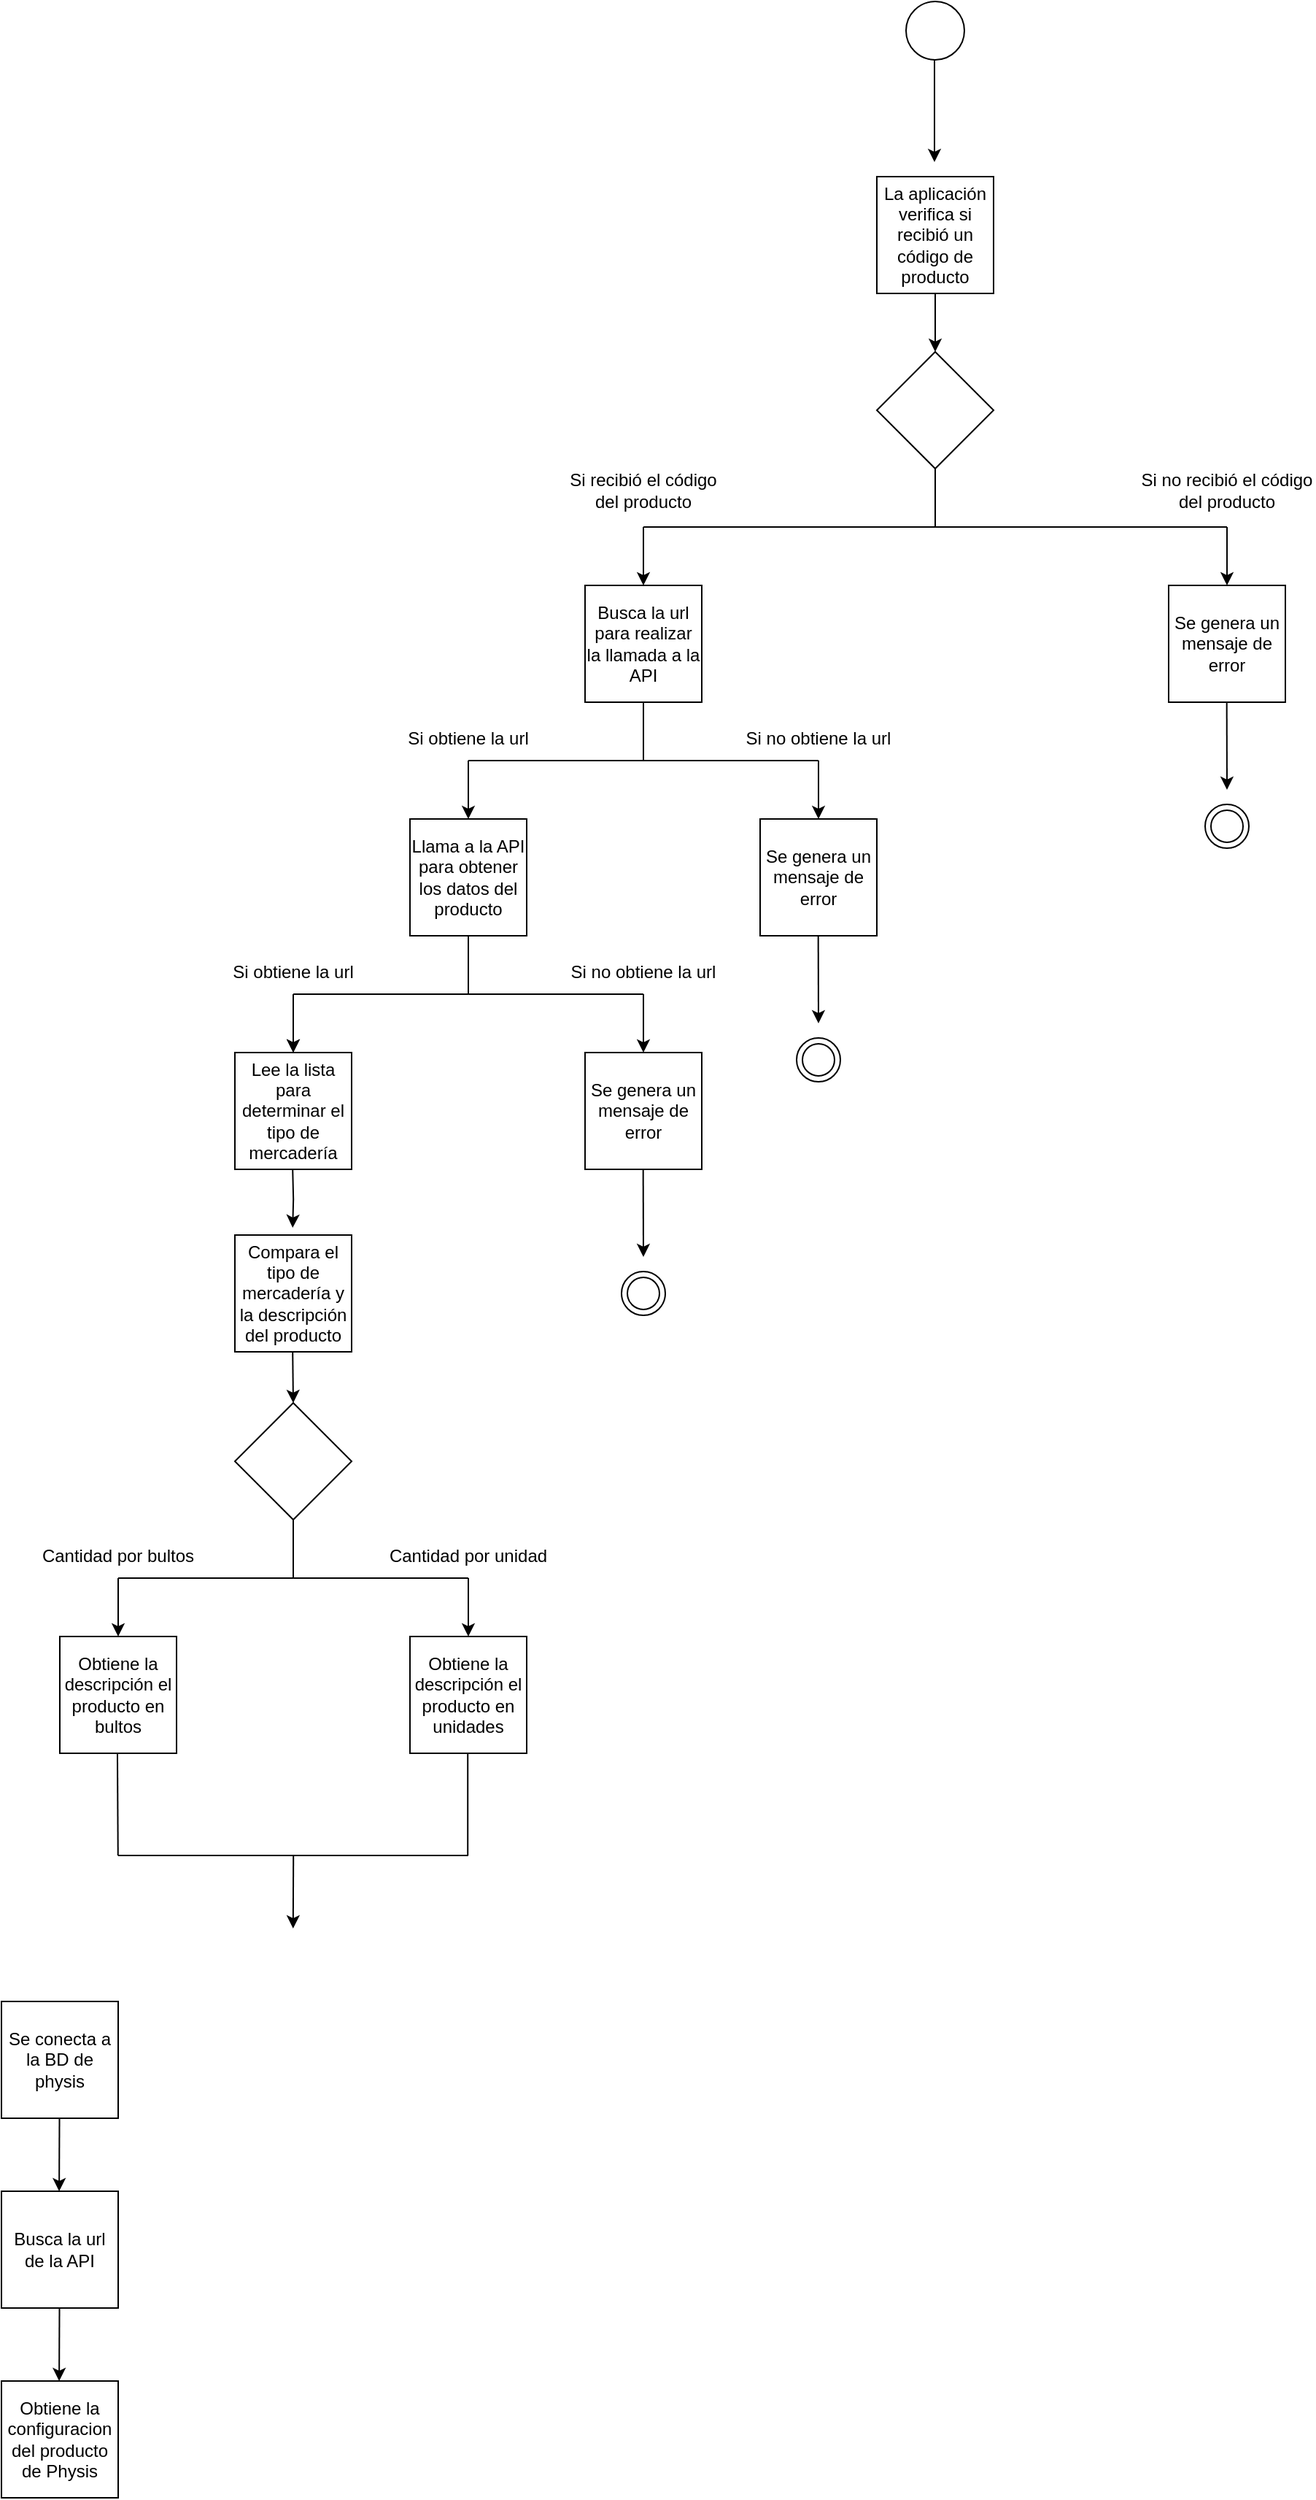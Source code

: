 <mxfile version="27.0.1">
  <diagram name="Página-1" id="iFPSuYIQXlcEiTQiLocT">
    <mxGraphModel dx="4300" dy="1873" grid="1" gridSize="10" guides="1" tooltips="1" connect="1" arrows="1" fold="1" page="1" pageScale="1" pageWidth="827" pageHeight="1169" math="0" shadow="0">
      <root>
        <mxCell id="0" />
        <mxCell id="1" parent="0" />
        <mxCell id="yODMMd-X6zSYnLtlYg7z-1" value="" style="ellipse;whiteSpace=wrap;html=1;aspect=fixed;" vertex="1" parent="1">
          <mxGeometry x="520" y="80" width="40" height="40" as="geometry" />
        </mxCell>
        <mxCell id="yODMMd-X6zSYnLtlYg7z-2" value="" style="endArrow=classic;html=1;rounded=0;" edge="1" parent="1">
          <mxGeometry width="50" height="50" relative="1" as="geometry">
            <mxPoint x="539.5" y="120" as="sourcePoint" />
            <mxPoint x="539.5" y="190" as="targetPoint" />
          </mxGeometry>
        </mxCell>
        <mxCell id="yODMMd-X6zSYnLtlYg7z-3" value="La aplicación verifica si recibió un código de producto" style="whiteSpace=wrap;html=1;aspect=fixed;" vertex="1" parent="1">
          <mxGeometry x="500" y="200" width="80" height="80" as="geometry" />
        </mxCell>
        <mxCell id="yODMMd-X6zSYnLtlYg7z-4" value="" style="endArrow=none;html=1;rounded=0;entryX=0.5;entryY=1;entryDx=0;entryDy=0;" edge="1" parent="1">
          <mxGeometry width="50" height="50" relative="1" as="geometry">
            <mxPoint x="540" y="440" as="sourcePoint" />
            <mxPoint x="540" y="400" as="targetPoint" />
          </mxGeometry>
        </mxCell>
        <mxCell id="yODMMd-X6zSYnLtlYg7z-5" value="" style="endArrow=none;html=1;rounded=0;" edge="1" parent="1">
          <mxGeometry width="50" height="50" relative="1" as="geometry">
            <mxPoint x="340" y="440" as="sourcePoint" />
            <mxPoint x="740" y="440" as="targetPoint" />
          </mxGeometry>
        </mxCell>
        <mxCell id="yODMMd-X6zSYnLtlYg7z-7" value="" style="rhombus;whiteSpace=wrap;html=1;" vertex="1" parent="1">
          <mxGeometry x="500" y="320" width="80" height="80" as="geometry" />
        </mxCell>
        <mxCell id="yODMMd-X6zSYnLtlYg7z-8" value="" style="endArrow=classic;html=1;rounded=0;exitX=0.5;exitY=1;exitDx=0;exitDy=0;" edge="1" parent="1" source="yODMMd-X6zSYnLtlYg7z-3" target="yODMMd-X6zSYnLtlYg7z-7">
          <mxGeometry width="50" height="50" relative="1" as="geometry">
            <mxPoint x="530" y="420" as="sourcePoint" />
            <mxPoint x="580" y="370" as="targetPoint" />
          </mxGeometry>
        </mxCell>
        <mxCell id="yODMMd-X6zSYnLtlYg7z-9" value="" style="endArrow=classic;html=1;rounded=0;" edge="1" parent="1">
          <mxGeometry width="50" height="50" relative="1" as="geometry">
            <mxPoint x="340" y="440" as="sourcePoint" />
            <mxPoint x="340" y="480" as="targetPoint" />
          </mxGeometry>
        </mxCell>
        <mxCell id="yODMMd-X6zSYnLtlYg7z-10" value="" style="endArrow=classic;html=1;rounded=0;" edge="1" parent="1">
          <mxGeometry width="50" height="50" relative="1" as="geometry">
            <mxPoint x="740" y="440" as="sourcePoint" />
            <mxPoint x="740" y="480" as="targetPoint" />
          </mxGeometry>
        </mxCell>
        <mxCell id="yODMMd-X6zSYnLtlYg7z-12" value="Si recibió el código del producto" style="text;html=1;align=center;verticalAlign=middle;whiteSpace=wrap;rounded=0;" vertex="1" parent="1">
          <mxGeometry x="280" y="400" width="120" height="30" as="geometry" />
        </mxCell>
        <mxCell id="yODMMd-X6zSYnLtlYg7z-14" value="Si no recibió el código del producto" style="text;html=1;align=center;verticalAlign=middle;whiteSpace=wrap;rounded=0;" vertex="1" parent="1">
          <mxGeometry x="680" y="400" width="120" height="30" as="geometry" />
        </mxCell>
        <mxCell id="yODMMd-X6zSYnLtlYg7z-15" value="Se genera un mensaje de error" style="whiteSpace=wrap;html=1;aspect=fixed;" vertex="1" parent="1">
          <mxGeometry x="700" y="480" width="80" height="80" as="geometry" />
        </mxCell>
        <mxCell id="yODMMd-X6zSYnLtlYg7z-16" value="" style="endArrow=classic;html=1;rounded=0;" edge="1" parent="1">
          <mxGeometry width="50" height="50" relative="1" as="geometry">
            <mxPoint x="739.83" y="560" as="sourcePoint" />
            <mxPoint x="740" y="620" as="targetPoint" />
          </mxGeometry>
        </mxCell>
        <mxCell id="yODMMd-X6zSYnLtlYg7z-17" value="" style="ellipse;html=1;shape=endState;labelBackgroundColor=none;" vertex="1" parent="1">
          <mxGeometry x="725" y="630" width="30" height="30" as="geometry" />
        </mxCell>
        <mxCell id="yODMMd-X6zSYnLtlYg7z-18" value="Busca la url para realizar la llamada a la API" style="whiteSpace=wrap;html=1;aspect=fixed;" vertex="1" parent="1">
          <mxGeometry x="300" y="480" width="80" height="80" as="geometry" />
        </mxCell>
        <mxCell id="yODMMd-X6zSYnLtlYg7z-19" value="" style="endArrow=none;html=1;rounded=0;entryX=0.5;entryY=1;entryDx=0;entryDy=0;" edge="1" parent="1">
          <mxGeometry width="50" height="50" relative="1" as="geometry">
            <mxPoint x="340" y="600" as="sourcePoint" />
            <mxPoint x="340" y="560" as="targetPoint" />
          </mxGeometry>
        </mxCell>
        <mxCell id="yODMMd-X6zSYnLtlYg7z-20" value="" style="endArrow=none;html=1;rounded=0;" edge="1" parent="1">
          <mxGeometry width="50" height="50" relative="1" as="geometry">
            <mxPoint x="220" y="600" as="sourcePoint" />
            <mxPoint x="460" y="600" as="targetPoint" />
          </mxGeometry>
        </mxCell>
        <mxCell id="yODMMd-X6zSYnLtlYg7z-21" value="" style="endArrow=classic;html=1;rounded=0;" edge="1" parent="1">
          <mxGeometry width="50" height="50" relative="1" as="geometry">
            <mxPoint x="220" y="600" as="sourcePoint" />
            <mxPoint x="220" y="640" as="targetPoint" />
          </mxGeometry>
        </mxCell>
        <mxCell id="yODMMd-X6zSYnLtlYg7z-22" value="" style="endArrow=classic;html=1;rounded=0;" edge="1" parent="1">
          <mxGeometry width="50" height="50" relative="1" as="geometry">
            <mxPoint x="460" y="600" as="sourcePoint" />
            <mxPoint x="460" y="640" as="targetPoint" />
          </mxGeometry>
        </mxCell>
        <mxCell id="yODMMd-X6zSYnLtlYg7z-23" value="Si obtiene la url" style="text;html=1;align=center;verticalAlign=middle;whiteSpace=wrap;rounded=0;" vertex="1" parent="1">
          <mxGeometry x="160" y="570" width="120" height="30" as="geometry" />
        </mxCell>
        <mxCell id="yODMMd-X6zSYnLtlYg7z-25" value="Si no obtiene la url" style="text;html=1;align=center;verticalAlign=middle;whiteSpace=wrap;rounded=0;" vertex="1" parent="1">
          <mxGeometry x="400" y="570" width="120" height="30" as="geometry" />
        </mxCell>
        <mxCell id="yODMMd-X6zSYnLtlYg7z-26" value="Se genera un mensaje de error" style="whiteSpace=wrap;html=1;aspect=fixed;" vertex="1" parent="1">
          <mxGeometry x="420" y="640" width="80" height="80" as="geometry" />
        </mxCell>
        <mxCell id="yODMMd-X6zSYnLtlYg7z-27" value="" style="endArrow=classic;html=1;rounded=0;" edge="1" parent="1">
          <mxGeometry width="50" height="50" relative="1" as="geometry">
            <mxPoint x="459.83" y="720" as="sourcePoint" />
            <mxPoint x="460" y="780" as="targetPoint" />
          </mxGeometry>
        </mxCell>
        <mxCell id="yODMMd-X6zSYnLtlYg7z-28" value="" style="ellipse;html=1;shape=endState;labelBackgroundColor=none;" vertex="1" parent="1">
          <mxGeometry x="445" y="790" width="30" height="30" as="geometry" />
        </mxCell>
        <mxCell id="yODMMd-X6zSYnLtlYg7z-30" value="Llama a la API para obtener los datos del producto" style="whiteSpace=wrap;html=1;aspect=fixed;" vertex="1" parent="1">
          <mxGeometry x="180" y="640" width="80" height="80" as="geometry" />
        </mxCell>
        <mxCell id="yODMMd-X6zSYnLtlYg7z-31" value="" style="endArrow=none;html=1;rounded=0;entryX=0.5;entryY=1;entryDx=0;entryDy=0;" edge="1" parent="1">
          <mxGeometry width="50" height="50" relative="1" as="geometry">
            <mxPoint x="220" y="760" as="sourcePoint" />
            <mxPoint x="220" y="720" as="targetPoint" />
          </mxGeometry>
        </mxCell>
        <mxCell id="yODMMd-X6zSYnLtlYg7z-32" value="" style="endArrow=none;html=1;rounded=0;" edge="1" parent="1">
          <mxGeometry width="50" height="50" relative="1" as="geometry">
            <mxPoint x="100" y="760" as="sourcePoint" />
            <mxPoint x="340" y="760" as="targetPoint" />
          </mxGeometry>
        </mxCell>
        <mxCell id="yODMMd-X6zSYnLtlYg7z-33" value="" style="endArrow=classic;html=1;rounded=0;" edge="1" parent="1">
          <mxGeometry width="50" height="50" relative="1" as="geometry">
            <mxPoint x="100" y="760" as="sourcePoint" />
            <mxPoint x="100" y="800" as="targetPoint" />
          </mxGeometry>
        </mxCell>
        <mxCell id="yODMMd-X6zSYnLtlYg7z-34" value="" style="endArrow=classic;html=1;rounded=0;" edge="1" parent="1">
          <mxGeometry width="50" height="50" relative="1" as="geometry">
            <mxPoint x="340" y="760" as="sourcePoint" />
            <mxPoint x="340" y="800" as="targetPoint" />
          </mxGeometry>
        </mxCell>
        <mxCell id="yODMMd-X6zSYnLtlYg7z-52" value="" style="edgeStyle=orthogonalEdgeStyle;rounded=0;orthogonalLoop=1;jettySize=auto;html=1;" edge="1" parent="1" source="yODMMd-X6zSYnLtlYg7z-35" target="yODMMd-X6zSYnLtlYg7z-40">
          <mxGeometry relative="1" as="geometry" />
        </mxCell>
        <mxCell id="yODMMd-X6zSYnLtlYg7z-35" value="Si obtiene la url" style="text;html=1;align=center;verticalAlign=middle;whiteSpace=wrap;rounded=0;" vertex="1" parent="1">
          <mxGeometry x="40" y="730" width="120" height="30" as="geometry" />
        </mxCell>
        <mxCell id="yODMMd-X6zSYnLtlYg7z-36" value="Si no obtiene la url" style="text;html=1;align=center;verticalAlign=middle;whiteSpace=wrap;rounded=0;" vertex="1" parent="1">
          <mxGeometry x="280" y="730" width="120" height="30" as="geometry" />
        </mxCell>
        <mxCell id="yODMMd-X6zSYnLtlYg7z-37" value="Se genera un mensaje de error" style="whiteSpace=wrap;html=1;aspect=fixed;" vertex="1" parent="1">
          <mxGeometry x="300" y="800" width="80" height="80" as="geometry" />
        </mxCell>
        <mxCell id="yODMMd-X6zSYnLtlYg7z-38" value="" style="endArrow=classic;html=1;rounded=0;" edge="1" parent="1">
          <mxGeometry width="50" height="50" relative="1" as="geometry">
            <mxPoint x="339.83" y="880" as="sourcePoint" />
            <mxPoint x="340" y="940" as="targetPoint" />
          </mxGeometry>
        </mxCell>
        <mxCell id="yODMMd-X6zSYnLtlYg7z-39" value="" style="ellipse;html=1;shape=endState;labelBackgroundColor=none;" vertex="1" parent="1">
          <mxGeometry x="325" y="950" width="30" height="30" as="geometry" />
        </mxCell>
        <mxCell id="yODMMd-X6zSYnLtlYg7z-40" value="Lee la lista para determinar el tipo de mercadería" style="whiteSpace=wrap;html=1;aspect=fixed;" vertex="1" parent="1">
          <mxGeometry x="60" y="800" width="80" height="80" as="geometry" />
        </mxCell>
        <mxCell id="yODMMd-X6zSYnLtlYg7z-45" value="" style="endArrow=none;html=1;rounded=0;entryX=0.5;entryY=1;entryDx=0;entryDy=0;" edge="1" parent="1">
          <mxGeometry width="50" height="50" relative="1" as="geometry">
            <mxPoint x="100" y="1160" as="sourcePoint" />
            <mxPoint x="100" y="1120" as="targetPoint" />
          </mxGeometry>
        </mxCell>
        <mxCell id="yODMMd-X6zSYnLtlYg7z-46" value="" style="endArrow=none;html=1;rounded=0;" edge="1" parent="1">
          <mxGeometry width="50" height="50" relative="1" as="geometry">
            <mxPoint x="-20" y="1160" as="sourcePoint" />
            <mxPoint x="220" y="1160" as="targetPoint" />
          </mxGeometry>
        </mxCell>
        <mxCell id="yODMMd-X6zSYnLtlYg7z-47" value="" style="endArrow=classic;html=1;rounded=0;" edge="1" parent="1">
          <mxGeometry width="50" height="50" relative="1" as="geometry">
            <mxPoint x="-20" y="1160" as="sourcePoint" />
            <mxPoint x="-20" y="1200" as="targetPoint" />
          </mxGeometry>
        </mxCell>
        <mxCell id="yODMMd-X6zSYnLtlYg7z-48" value="" style="endArrow=classic;html=1;rounded=0;" edge="1" parent="1">
          <mxGeometry width="50" height="50" relative="1" as="geometry">
            <mxPoint x="220" y="1160" as="sourcePoint" />
            <mxPoint x="220" y="1200" as="targetPoint" />
          </mxGeometry>
        </mxCell>
        <mxCell id="yODMMd-X6zSYnLtlYg7z-49" value="Cantidad por bultos" style="text;html=1;align=center;verticalAlign=middle;whiteSpace=wrap;rounded=0;" vertex="1" parent="1">
          <mxGeometry x="-80" y="1130" width="120" height="30" as="geometry" />
        </mxCell>
        <mxCell id="yODMMd-X6zSYnLtlYg7z-53" value="" style="edgeStyle=orthogonalEdgeStyle;rounded=0;orthogonalLoop=1;jettySize=auto;html=1;" edge="1" parent="1">
          <mxGeometry relative="1" as="geometry">
            <mxPoint x="99.6" y="880" as="sourcePoint" />
            <mxPoint x="99.6" y="920" as="targetPoint" />
          </mxGeometry>
        </mxCell>
        <mxCell id="yODMMd-X6zSYnLtlYg7z-54" value="" style="rhombus;whiteSpace=wrap;html=1;" vertex="1" parent="1">
          <mxGeometry x="60" y="1040" width="80" height="80" as="geometry" />
        </mxCell>
        <mxCell id="yODMMd-X6zSYnLtlYg7z-55" value="Compara el tipo de mercadería y la descripción del producto" style="whiteSpace=wrap;html=1;aspect=fixed;" vertex="1" parent="1">
          <mxGeometry x="60" y="925" width="80" height="80" as="geometry" />
        </mxCell>
        <mxCell id="yODMMd-X6zSYnLtlYg7z-56" value="" style="edgeStyle=orthogonalEdgeStyle;rounded=0;orthogonalLoop=1;jettySize=auto;html=1;" edge="1" parent="1">
          <mxGeometry relative="1" as="geometry">
            <mxPoint x="99.6" y="1005" as="sourcePoint" />
            <mxPoint x="100" y="1040" as="targetPoint" />
          </mxGeometry>
        </mxCell>
        <mxCell id="yODMMd-X6zSYnLtlYg7z-57" value="Cantidad por unidad" style="text;html=1;align=center;verticalAlign=middle;whiteSpace=wrap;rounded=0;" vertex="1" parent="1">
          <mxGeometry x="160" y="1130" width="120" height="30" as="geometry" />
        </mxCell>
        <mxCell id="yODMMd-X6zSYnLtlYg7z-58" value="Obtiene la descripción el producto en bultos" style="whiteSpace=wrap;html=1;aspect=fixed;" vertex="1" parent="1">
          <mxGeometry x="-60" y="1200" width="80" height="80" as="geometry" />
        </mxCell>
        <mxCell id="yODMMd-X6zSYnLtlYg7z-59" value="Obtiene la descripción el producto en unidades" style="whiteSpace=wrap;html=1;aspect=fixed;" vertex="1" parent="1">
          <mxGeometry x="180" y="1200" width="80" height="80" as="geometry" />
        </mxCell>
        <mxCell id="yODMMd-X6zSYnLtlYg7z-60" style="edgeStyle=orthogonalEdgeStyle;rounded=0;orthogonalLoop=1;jettySize=auto;html=1;exitX=0.5;exitY=1;exitDx=0;exitDy=0;" edge="1" parent="1">
          <mxGeometry relative="1" as="geometry">
            <mxPoint x="-20.1" y="1280" as="sourcePoint" />
            <mxPoint x="-20.1" y="1280" as="targetPoint" />
          </mxGeometry>
        </mxCell>
        <mxCell id="yODMMd-X6zSYnLtlYg7z-61" value="" style="endArrow=none;html=1;rounded=0;" edge="1" parent="1">
          <mxGeometry width="50" height="50" relative="1" as="geometry">
            <mxPoint x="-20.1" y="1350" as="sourcePoint" />
            <mxPoint x="-20.52" y="1280" as="targetPoint" />
          </mxGeometry>
        </mxCell>
        <mxCell id="yODMMd-X6zSYnLtlYg7z-62" value="" style="endArrow=none;html=1;rounded=0;" edge="1" parent="1">
          <mxGeometry width="50" height="50" relative="1" as="geometry">
            <mxPoint x="219.61" y="1350" as="sourcePoint" />
            <mxPoint x="219.61" y="1280" as="targetPoint" />
          </mxGeometry>
        </mxCell>
        <mxCell id="yODMMd-X6zSYnLtlYg7z-63" value="" style="endArrow=none;html=1;rounded=0;" edge="1" parent="1">
          <mxGeometry width="50" height="50" relative="1" as="geometry">
            <mxPoint x="-20.1" y="1350" as="sourcePoint" />
            <mxPoint x="219.9" y="1350" as="targetPoint" />
          </mxGeometry>
        </mxCell>
        <mxCell id="yODMMd-X6zSYnLtlYg7z-64" value="" style="endArrow=classic;html=1;rounded=0;" edge="1" parent="1">
          <mxGeometry width="50" height="50" relative="1" as="geometry">
            <mxPoint x="100.11" y="1350" as="sourcePoint" />
            <mxPoint x="99.9" y="1400" as="targetPoint" />
          </mxGeometry>
        </mxCell>
        <mxCell id="yODMMd-X6zSYnLtlYg7z-65" value="Se conecta a la BD de physis" style="whiteSpace=wrap;html=1;aspect=fixed;" vertex="1" parent="1">
          <mxGeometry x="-100" y="1450" width="80" height="80" as="geometry" />
        </mxCell>
        <mxCell id="yODMMd-X6zSYnLtlYg7z-66" value="" style="endArrow=classic;html=1;rounded=0;" edge="1" parent="1">
          <mxGeometry width="50" height="50" relative="1" as="geometry">
            <mxPoint x="-60.24" y="1530" as="sourcePoint" />
            <mxPoint x="-60.45" y="1580" as="targetPoint" />
          </mxGeometry>
        </mxCell>
        <mxCell id="yODMMd-X6zSYnLtlYg7z-67" value="Busca la url de la API" style="whiteSpace=wrap;html=1;aspect=fixed;" vertex="1" parent="1">
          <mxGeometry x="-100" y="1580" width="80" height="80" as="geometry" />
        </mxCell>
        <mxCell id="yODMMd-X6zSYnLtlYg7z-68" value="Obtiene la configuracion del producto de Physis" style="whiteSpace=wrap;html=1;aspect=fixed;" vertex="1" parent="1">
          <mxGeometry x="-100" y="1710" width="80" height="80" as="geometry" />
        </mxCell>
        <mxCell id="yODMMd-X6zSYnLtlYg7z-69" value="" style="endArrow=classic;html=1;rounded=0;" edge="1" parent="1">
          <mxGeometry width="50" height="50" relative="1" as="geometry">
            <mxPoint x="-60.24" y="1660" as="sourcePoint" />
            <mxPoint x="-60.45" y="1710" as="targetPoint" />
          </mxGeometry>
        </mxCell>
      </root>
    </mxGraphModel>
  </diagram>
</mxfile>
